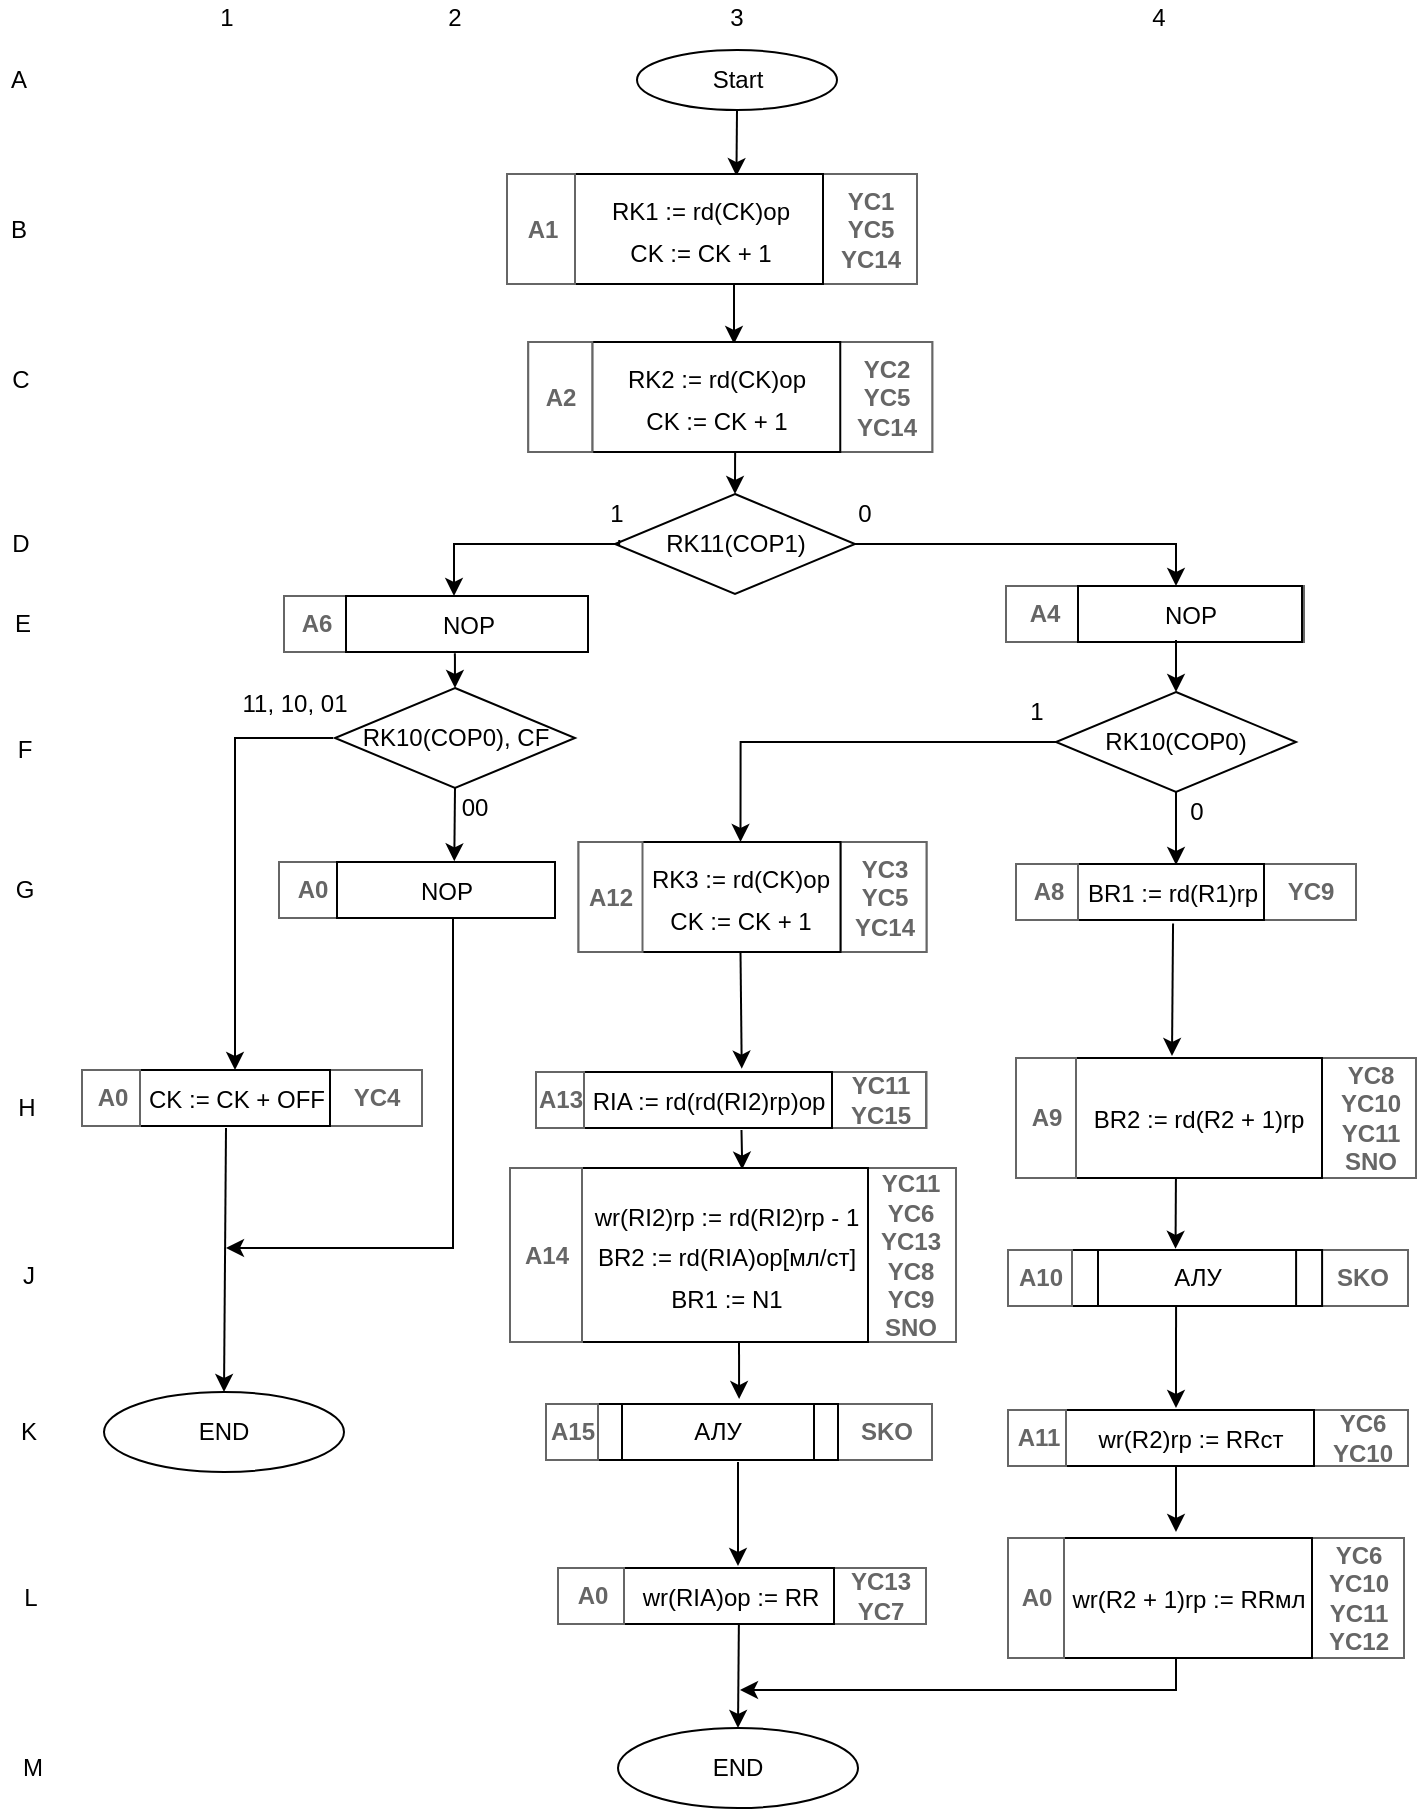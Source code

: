 <mxfile version="18.1.3" type="github">
  <diagram id="KE3Y_JJDXEvooJmlkgoM" name="Page-1">
    <mxGraphModel dx="2457" dy="780" grid="0" gridSize="10" guides="1" tooltips="1" connect="1" arrows="1" fold="1" page="0" pageScale="1" pageWidth="827" pageHeight="1169" math="0" shadow="0">
      <root>
        <mxCell id="0" />
        <mxCell id="1" parent="0" />
        <mxCell id="UL9RxV9l1OQldz9KdJYa-1" value="Start" style="ellipse;whiteSpace=wrap;html=1;" parent="1" vertex="1">
          <mxGeometry x="301.5" y="40" width="100" height="30" as="geometry" />
        </mxCell>
        <mxCell id="UL9RxV9l1OQldz9KdJYa-2" value="" style="endArrow=classic;html=1;rounded=0;exitX=0.5;exitY=1;exitDx=0;exitDy=0;entryX=0.651;entryY=0.019;entryDx=0;entryDy=0;entryPerimeter=0;" parent="1" source="UL9RxV9l1OQldz9KdJYa-1" target="xAPefbZH91MnTpr2km9e-11" edge="1">
          <mxGeometry width="50" height="50" relative="1" as="geometry">
            <mxPoint x="360" y="280" as="sourcePoint" />
            <mxPoint x="350" y="90" as="targetPoint" />
          </mxGeometry>
        </mxCell>
        <mxCell id="UL9RxV9l1OQldz9KdJYa-8" value="" style="endArrow=classic;html=1;rounded=0;" parent="1" edge="1">
          <mxGeometry width="50" height="50" relative="1" as="geometry">
            <mxPoint x="350" y="155" as="sourcePoint" />
            <mxPoint x="350" y="187" as="targetPoint" />
          </mxGeometry>
        </mxCell>
        <mxCell id="UL9RxV9l1OQldz9KdJYa-11" value="RK11(COP1)" style="rhombus;whiteSpace=wrap;html=1;" parent="1" vertex="1">
          <mxGeometry x="290.5" y="262" width="120" height="50" as="geometry" />
        </mxCell>
        <mxCell id="UL9RxV9l1OQldz9KdJYa-12" value="" style="endArrow=classic;html=1;rounded=0;exitX=0.576;exitY=1.007;exitDx=0;exitDy=0;entryX=0.5;entryY=0;entryDx=0;entryDy=0;exitPerimeter=0;" parent="1" target="UL9RxV9l1OQldz9KdJYa-11" edge="1" source="xAPefbZH91MnTpr2km9e-18">
          <mxGeometry width="50" height="50" relative="1" as="geometry">
            <mxPoint x="350.848" y="231.065" as="sourcePoint" />
            <mxPoint x="410.5" y="282" as="targetPoint" />
          </mxGeometry>
        </mxCell>
        <mxCell id="UL9RxV9l1OQldz9KdJYa-13" value="" style="edgeStyle=segmentEdgeStyle;endArrow=classic;html=1;rounded=0;exitX=0.607;exitY=1.15;exitDx=0;exitDy=0;exitPerimeter=0;" parent="1" source="UL9RxV9l1OQldz9KdJYa-30" edge="1" target="Rq9QGD1ZIxuHI4rxeVDs-4">
          <mxGeometry width="50" height="50" relative="1" as="geometry">
            <mxPoint x="256.5" y="287" as="sourcePoint" />
            <mxPoint x="216.5" y="321" as="targetPoint" />
            <Array as="points">
              <mxPoint x="293" y="287" />
              <mxPoint x="210" y="287" />
            </Array>
          </mxGeometry>
        </mxCell>
        <mxCell id="UL9RxV9l1OQldz9KdJYa-15" value="" style="edgeStyle=segmentEdgeStyle;endArrow=classic;html=1;rounded=0;exitX=1;exitY=0.5;exitDx=0;exitDy=0;" parent="1" source="UL9RxV9l1OQldz9KdJYa-11" edge="1" target="Rq9QGD1ZIxuHI4rxeVDs-10">
          <mxGeometry width="50" height="50" relative="1" as="geometry">
            <mxPoint x="360.5" y="332" as="sourcePoint" />
            <mxPoint x="556.5" y="326" as="targetPoint" />
            <Array as="points">
              <mxPoint x="571" y="287" />
            </Array>
          </mxGeometry>
        </mxCell>
        <mxCell id="UL9RxV9l1OQldz9KdJYa-16" value="RK10(COP0), CF" style="rhombus;whiteSpace=wrap;html=1;" parent="1" vertex="1">
          <mxGeometry x="150.5" y="359" width="120" height="50" as="geometry" />
        </mxCell>
        <mxCell id="UL9RxV9l1OQldz9KdJYa-17" value="RK10(COP0)" style="rhombus;whiteSpace=wrap;html=1;" parent="1" vertex="1">
          <mxGeometry x="511" y="361" width="120" height="50" as="geometry" />
        </mxCell>
        <mxCell id="UL9RxV9l1OQldz9KdJYa-23" value="" style="edgeStyle=segmentEdgeStyle;endArrow=classic;html=1;rounded=0;exitX=0;exitY=0.5;exitDx=0;exitDy=0;entryX=0.5;entryY=0;entryDx=0;entryDy=0;" parent="1" edge="1" target="xAPefbZH91MnTpr2km9e-39">
          <mxGeometry width="50" height="50" relative="1" as="geometry">
            <mxPoint x="149.5" y="384" as="sourcePoint" />
            <mxPoint x="92.5" y="598" as="targetPoint" />
          </mxGeometry>
        </mxCell>
        <mxCell id="UL9RxV9l1OQldz9KdJYa-26" value="11, 10, 01" style="text;html=1;align=center;verticalAlign=middle;resizable=0;points=[];autosize=1;strokeColor=none;fillColor=none;" parent="1" vertex="1">
          <mxGeometry x="98.5" y="358" width="63" height="18" as="geometry" />
        </mxCell>
        <mxCell id="UL9RxV9l1OQldz9KdJYa-27" value="00" style="text;html=1;align=center;verticalAlign=middle;resizable=0;points=[];autosize=1;strokeColor=none;fillColor=none;" parent="1" vertex="1">
          <mxGeometry x="208.5" y="410" width="23" height="18" as="geometry" />
        </mxCell>
        <mxCell id="UL9RxV9l1OQldz9KdJYa-28" value="" style="edgeStyle=segmentEdgeStyle;endArrow=classic;html=1;rounded=0;exitX=0.5;exitY=1;exitDx=0;exitDy=0;" parent="1" source="Rq9QGD1ZIxuHI4rxeVDs-13" edge="1">
          <mxGeometry width="50" height="50" relative="1" as="geometry">
            <mxPoint x="209.5" y="518" as="sourcePoint" />
            <mxPoint x="96" y="639" as="targetPoint" />
            <Array as="points">
              <mxPoint x="209.5" y="474" />
              <mxPoint x="209.5" y="639" />
            </Array>
          </mxGeometry>
        </mxCell>
        <mxCell id="UL9RxV9l1OQldz9KdJYa-30" value="1" style="text;html=1;align=center;verticalAlign=middle;resizable=0;points=[];autosize=1;strokeColor=none;fillColor=none;" parent="1" vertex="1">
          <mxGeometry x="280.5" y="262" width="20" height="20" as="geometry" />
        </mxCell>
        <mxCell id="UL9RxV9l1OQldz9KdJYa-31" value="0" style="text;html=1;align=center;verticalAlign=middle;resizable=0;points=[];autosize=1;strokeColor=none;fillColor=none;" parent="1" vertex="1">
          <mxGeometry x="404.5" y="262" width="20" height="20" as="geometry" />
        </mxCell>
        <mxCell id="UL9RxV9l1OQldz9KdJYa-32" value="" style="endArrow=classic;html=1;rounded=0;exitX=0.5;exitY=1;exitDx=0;exitDy=0;entryX=0.527;entryY=0.017;entryDx=0;entryDy=0;entryPerimeter=0;" parent="1" source="UL9RxV9l1OQldz9KdJYa-17" target="xAPefbZH91MnTpr2km9e-21" edge="1">
          <mxGeometry width="50" height="50" relative="1" as="geometry">
            <mxPoint x="331" y="621" as="sourcePoint" />
            <mxPoint x="570" y="479" as="targetPoint" />
          </mxGeometry>
        </mxCell>
        <mxCell id="UL9RxV9l1OQldz9KdJYa-35" value="" style="endArrow=classic;html=1;rounded=0;exitX=0.511;exitY=1.061;exitDx=0;exitDy=0;exitPerimeter=0;" parent="1" source="xAPefbZH91MnTpr2km9e-21" edge="1">
          <mxGeometry width="50" height="50" relative="1" as="geometry">
            <mxPoint x="572" y="509" as="sourcePoint" />
            <mxPoint x="569" y="543" as="targetPoint" />
          </mxGeometry>
        </mxCell>
        <mxCell id="UL9RxV9l1OQldz9KdJYa-36" value="" style="endArrow=classic;html=1;rounded=0;entryX=0.414;entryY=-0.021;entryDx=0;entryDy=0;entryPerimeter=0;exitX=0.411;exitY=0.991;exitDx=0;exitDy=0;exitPerimeter=0;" parent="1" edge="1" target="xAPefbZH91MnTpr2km9e-28" source="xAPefbZH91MnTpr2km9e-24">
          <mxGeometry width="50" height="50" relative="1" as="geometry">
            <mxPoint x="571" y="605" as="sourcePoint" />
            <mxPoint x="571" y="658" as="targetPoint" />
          </mxGeometry>
        </mxCell>
        <mxCell id="UL9RxV9l1OQldz9KdJYa-40" value="" style="endArrow=classic;html=1;rounded=0;exitX=0.416;exitY=0.974;exitDx=0;exitDy=0;exitPerimeter=0;" parent="1" edge="1" source="xAPefbZH91MnTpr2km9e-28">
          <mxGeometry width="50" height="50" relative="1" as="geometry">
            <mxPoint x="571" y="688" as="sourcePoint" />
            <mxPoint x="571" y="719" as="targetPoint" />
          </mxGeometry>
        </mxCell>
        <mxCell id="UL9RxV9l1OQldz9KdJYa-41" value="" style="edgeStyle=segmentEdgeStyle;endArrow=classic;html=1;rounded=0;exitX=0;exitY=0.5;exitDx=0;exitDy=0;entryX=0.5;entryY=0;entryDx=0;entryDy=0;" parent="1" source="UL9RxV9l1OQldz9KdJYa-17" edge="1" target="xAPefbZH91MnTpr2km9e-42">
          <mxGeometry width="50" height="50" relative="1" as="geometry">
            <mxPoint x="355" y="499" as="sourcePoint" />
            <mxPoint x="365" y="418" as="targetPoint" />
          </mxGeometry>
        </mxCell>
        <mxCell id="UL9RxV9l1OQldz9KdJYa-42" value="0" style="text;html=1;align=center;verticalAlign=middle;resizable=0;points=[];autosize=1;strokeColor=none;fillColor=none;" parent="1" vertex="1">
          <mxGeometry x="571" y="411" width="20" height="20" as="geometry" />
        </mxCell>
        <mxCell id="UL9RxV9l1OQldz9KdJYa-43" value="1" style="text;html=1;align=center;verticalAlign=middle;resizable=0;points=[];autosize=1;strokeColor=none;fillColor=none;" parent="1" vertex="1">
          <mxGeometry x="491" y="361" width="20" height="20" as="geometry" />
        </mxCell>
        <mxCell id="UL9RxV9l1OQldz9KdJYa-49" value="" style="endArrow=classic;html=1;rounded=0;entryX=0.636;entryY=-0.06;entryDx=0;entryDy=0;exitX=0.5;exitY=1;exitDx=0;exitDy=0;entryPerimeter=0;" parent="1" source="xAPefbZH91MnTpr2km9e-42" edge="1" target="xAPefbZH91MnTpr2km9e-46">
          <mxGeometry width="50" height="50" relative="1" as="geometry">
            <mxPoint x="368" y="469" as="sourcePoint" />
            <mxPoint x="365" y="538" as="targetPoint" />
          </mxGeometry>
        </mxCell>
        <mxCell id="UL9RxV9l1OQldz9KdJYa-50" value="" style="endArrow=classic;html=1;rounded=0;entryX=0.56;entryY=0.009;entryDx=0;entryDy=0;entryPerimeter=0;exitX=0.635;exitY=1.035;exitDx=0;exitDy=0;exitPerimeter=0;" parent="1" target="xAPefbZH91MnTpr2km9e-49" edge="1" source="xAPefbZH91MnTpr2km9e-46">
          <mxGeometry width="50" height="50" relative="1" as="geometry">
            <mxPoint x="368" y="563" as="sourcePoint" />
            <mxPoint x="365" y="598" as="targetPoint" />
            <Array as="points">
              <mxPoint x="354" y="593" />
            </Array>
          </mxGeometry>
        </mxCell>
        <mxCell id="UL9RxV9l1OQldz9KdJYa-54" value="" style="endArrow=classic;html=1;rounded=0;exitX=0.549;exitY=0.992;exitDx=0;exitDy=0;entryX=0.588;entryY=-0.088;entryDx=0;entryDy=0;entryPerimeter=0;exitPerimeter=0;" parent="1" edge="1" target="OzIiqpgJKj1dJZe_acPl-3" source="xAPefbZH91MnTpr2km9e-49">
          <mxGeometry width="50" height="50" relative="1" as="geometry">
            <mxPoint x="365" y="688" as="sourcePoint" />
            <mxPoint x="365" y="718" as="targetPoint" />
          </mxGeometry>
        </mxCell>
        <mxCell id="UL9RxV9l1OQldz9KdJYa-58" value="" style="endArrow=classic;html=1;rounded=0;" parent="1" edge="1">
          <mxGeometry width="50" height="50" relative="1" as="geometry">
            <mxPoint x="352" y="746" as="sourcePoint" />
            <mxPoint x="352" y="798" as="targetPoint" />
          </mxGeometry>
        </mxCell>
        <mxCell id="UL9RxV9l1OQldz9KdJYa-59" value="END" style="ellipse;whiteSpace=wrap;html=1;" parent="1" vertex="1">
          <mxGeometry x="292" y="879" width="120" height="40" as="geometry" />
        </mxCell>
        <mxCell id="UL9RxV9l1OQldz9KdJYa-60" value="" style="endArrow=classic;html=1;rounded=0;exitX=0.547;exitY=1.006;exitDx=0;exitDy=0;entryX=0.5;entryY=0;entryDx=0;entryDy=0;exitPerimeter=0;" parent="1" target="UL9RxV9l1OQldz9KdJYa-59" edge="1" source="OzIiqpgJKj1dJZe_acPl-6">
          <mxGeometry width="50" height="50" relative="1" as="geometry">
            <mxPoint x="352" y="867" as="sourcePoint" />
            <mxPoint x="347.5" y="820" as="targetPoint" />
          </mxGeometry>
        </mxCell>
        <mxCell id="UL9RxV9l1OQldz9KdJYa-65" value="" style="edgeStyle=segmentEdgeStyle;endArrow=classic;html=1;rounded=0;" parent="1" source="xAPefbZH91MnTpr2km9e-36" edge="1">
          <mxGeometry width="50" height="50" relative="1" as="geometry">
            <mxPoint x="571" y="854" as="sourcePoint" />
            <mxPoint x="353" y="860" as="targetPoint" />
            <Array as="points">
              <mxPoint x="571" y="860" />
              <mxPoint x="367" y="860" />
            </Array>
          </mxGeometry>
        </mxCell>
        <mxCell id="UL9RxV9l1OQldz9KdJYa-66" value="1" style="text;html=1;align=center;verticalAlign=middle;resizable=0;points=[];autosize=1;strokeColor=none;fillColor=none;" parent="1" vertex="1">
          <mxGeometry x="87" y="15" width="17" height="18" as="geometry" />
        </mxCell>
        <mxCell id="UL9RxV9l1OQldz9KdJYa-67" value="2" style="text;html=1;align=center;verticalAlign=middle;resizable=0;points=[];autosize=1;strokeColor=none;fillColor=none;" parent="1" vertex="1">
          <mxGeometry x="201" y="15" width="17" height="18" as="geometry" />
        </mxCell>
        <mxCell id="UL9RxV9l1OQldz9KdJYa-68" value="3" style="text;html=1;align=center;verticalAlign=middle;resizable=0;points=[];autosize=1;strokeColor=none;fillColor=none;" parent="1" vertex="1">
          <mxGeometry x="342.5" y="15" width="17" height="18" as="geometry" />
        </mxCell>
        <mxCell id="UL9RxV9l1OQldz9KdJYa-69" value="4" style="text;html=1;align=center;verticalAlign=middle;resizable=0;points=[];autosize=1;strokeColor=none;fillColor=none;" parent="1" vertex="1">
          <mxGeometry x="553" y="15" width="17" height="18" as="geometry" />
        </mxCell>
        <mxCell id="UL9RxV9l1OQldz9KdJYa-70" value="A" style="text;html=1;align=center;verticalAlign=middle;resizable=0;points=[];autosize=1;strokeColor=none;fillColor=none;" parent="1" vertex="1">
          <mxGeometry x="-17" y="46" width="18" height="18" as="geometry" />
        </mxCell>
        <mxCell id="UL9RxV9l1OQldz9KdJYa-71" value="B" style="text;html=1;align=center;verticalAlign=middle;resizable=0;points=[];autosize=1;strokeColor=none;fillColor=none;" parent="1" vertex="1">
          <mxGeometry x="-17" y="120.5" width="18" height="18" as="geometry" />
        </mxCell>
        <mxCell id="UL9RxV9l1OQldz9KdJYa-72" value="C" style="text;html=1;align=center;verticalAlign=middle;resizable=0;points=[];autosize=1;strokeColor=none;fillColor=none;" parent="1" vertex="1">
          <mxGeometry x="-17" y="195.5" width="19" height="18" as="geometry" />
        </mxCell>
        <mxCell id="UL9RxV9l1OQldz9KdJYa-73" value="D" style="text;html=1;align=center;verticalAlign=middle;resizable=0;points=[];autosize=1;strokeColor=none;fillColor=none;" parent="1" vertex="1">
          <mxGeometry x="-16.5" y="278" width="19" height="18" as="geometry" />
        </mxCell>
        <mxCell id="UL9RxV9l1OQldz9KdJYa-76" value="E" style="text;html=1;align=center;verticalAlign=middle;resizable=0;points=[];autosize=1;strokeColor=none;fillColor=none;" parent="1" vertex="1">
          <mxGeometry x="-15" y="318" width="18" height="18" as="geometry" />
        </mxCell>
        <mxCell id="UL9RxV9l1OQldz9KdJYa-77" value="F" style="text;html=1;align=center;verticalAlign=middle;resizable=0;points=[];autosize=1;strokeColor=none;fillColor=none;" parent="1" vertex="1">
          <mxGeometry x="-14" y="381" width="17" height="18" as="geometry" />
        </mxCell>
        <mxCell id="UL9RxV9l1OQldz9KdJYa-78" value="G" style="text;html=1;align=center;verticalAlign=middle;resizable=0;points=[];autosize=1;strokeColor=none;fillColor=none;" parent="1" vertex="1">
          <mxGeometry x="-15" y="451" width="19" height="18" as="geometry" />
        </mxCell>
        <mxCell id="UL9RxV9l1OQldz9KdJYa-79" value="H" style="text;html=1;align=center;verticalAlign=middle;resizable=0;points=[];autosize=1;strokeColor=none;fillColor=none;" parent="1" vertex="1">
          <mxGeometry x="-14" y="560" width="19" height="18" as="geometry" />
        </mxCell>
        <mxCell id="UL9RxV9l1OQldz9KdJYa-81" value="J" style="text;html=1;align=center;verticalAlign=middle;resizable=0;points=[];autosize=1;strokeColor=none;fillColor=none;" parent="1" vertex="1">
          <mxGeometry x="-11" y="644" width="16" height="18" as="geometry" />
        </mxCell>
        <mxCell id="UL9RxV9l1OQldz9KdJYa-82" value="K" style="text;html=1;align=center;verticalAlign=middle;resizable=0;points=[];autosize=1;strokeColor=none;fillColor=none;" parent="1" vertex="1">
          <mxGeometry x="-12" y="722" width="18" height="18" as="geometry" />
        </mxCell>
        <mxCell id="UL9RxV9l1OQldz9KdJYa-83" value="L" style="text;html=1;align=center;verticalAlign=middle;resizable=0;points=[];autosize=1;strokeColor=none;fillColor=none;" parent="1" vertex="1">
          <mxGeometry x="-11" y="805" width="17" height="18" as="geometry" />
        </mxCell>
        <mxCell id="UL9RxV9l1OQldz9KdJYa-84" value="M" style="text;html=1;align=center;verticalAlign=middle;resizable=0;points=[];autosize=1;strokeColor=none;fillColor=none;" parent="1" vertex="1">
          <mxGeometry x="-11" y="890" width="20" height="18" as="geometry" />
        </mxCell>
        <mxCell id="UL9RxV9l1OQldz9KdJYa-87" value="" style="endArrow=classic;html=1;rounded=0;exitX=0.5;exitY=1;exitDx=0;exitDy=0;entryX=0.5;entryY=0;entryDx=0;entryDy=0;" parent="1" edge="1">
          <mxGeometry width="50" height="50" relative="1" as="geometry">
            <mxPoint x="571" y="748" as="sourcePoint" />
            <mxPoint x="571" y="781" as="targetPoint" />
          </mxGeometry>
        </mxCell>
        <mxCell id="xAPefbZH91MnTpr2km9e-9" value="A" style="strokeWidth=1;shadow=0;dashed=0;align=center;html=1;rSize=10;fillColor=#ffffff;strokeColor=#666666;" parent="1" vertex="1">
          <mxGeometry x="236.5" y="102" width="204.5" height="55" as="geometry" />
        </mxCell>
        <mxCell id="xAPefbZH91MnTpr2km9e-10" value="&lt;font style=&quot;font-size: 12px;&quot;&gt;YC1&lt;br&gt;YC5&lt;br&gt;YC14&lt;br&gt;&lt;/font&gt;" style="strokeColor=inherit;fillColor=inherit;gradientColor=inherit;strokeWidth=1;shadow=0;dashed=0;align=center;html=1;shape=mxgraph.mockup.rrect;rSize=0;fontSize=12;fontColor=#666666;fontStyle=1;resizeHeight=1;" parent="xAPefbZH91MnTpr2km9e-9" vertex="1">
          <mxGeometry width="47" height="55" relative="1" as="geometry">
            <mxPoint x="158" as="offset" />
          </mxGeometry>
        </mxCell>
        <mxCell id="xAPefbZH91MnTpr2km9e-11" value="&lt;p&gt;&lt;span style=&quot;color: rgb(0, 0, 0); font-size: 12px; font-weight: 400;&quot;&gt;RK1 := rd(CK)op&lt;br&gt;&lt;/span&gt;&lt;span style=&quot;color: rgb(0, 0, 0); font-size: 12px; font-weight: 400;&quot;&gt;CK := CK + 1&lt;/span&gt;&lt;span style=&quot;color: rgb(0, 0, 0); font-size: 12px; font-weight: 400;&quot;&gt;&lt;br&gt;&lt;/span&gt;&lt;/p&gt;" style="strokeWidth=1;shadow=0;dashed=0;align=center;html=1;rSize=10;fontSize=17;fontColor=#666666;fontStyle=1;resizeHeight=1;" parent="xAPefbZH91MnTpr2km9e-9" vertex="1">
          <mxGeometry width="124" height="55" relative="1" as="geometry">
            <mxPoint x="34" as="offset" />
          </mxGeometry>
        </mxCell>
        <mxCell id="MhmN1Jns1NANqFbFKauU-1" value="&lt;font style=&quot;font-size: 12px;&quot;&gt;A1&lt;br&gt;&lt;/font&gt;" style="strokeColor=inherit;fillColor=inherit;gradientColor=inherit;strokeWidth=1;shadow=0;dashed=0;align=center;html=1;shape=mxgraph.mockup.rrect;rSize=0;fontSize=12;fontColor=#666666;fontStyle=1;resizeHeight=1;" vertex="1" parent="xAPefbZH91MnTpr2km9e-9">
          <mxGeometry width="34" height="55" relative="1" as="geometry">
            <mxPoint as="offset" />
          </mxGeometry>
        </mxCell>
        <mxCell id="xAPefbZH91MnTpr2km9e-16" value="A" style="strokeWidth=1;shadow=0;dashed=0;align=center;html=1;rSize=10;fillColor=#ffffff;strokeColor=#666666;" parent="1" vertex="1">
          <mxGeometry x="247.13" y="186" width="202" height="55" as="geometry" />
        </mxCell>
        <mxCell id="xAPefbZH91MnTpr2km9e-17" value="&lt;font style=&quot;font-size: 12px;&quot;&gt;YC2&lt;br&gt;YC5&lt;br&gt;YC14&lt;br&gt;&lt;/font&gt;" style="strokeColor=inherit;fillColor=inherit;gradientColor=inherit;strokeWidth=1;shadow=0;dashed=0;align=center;html=1;shape=mxgraph.mockup.rrect;rSize=0;fontSize=12;fontColor=#666666;fontStyle=1;resizeHeight=1;" parent="xAPefbZH91MnTpr2km9e-16" vertex="1">
          <mxGeometry width="47" height="55" relative="1" as="geometry">
            <mxPoint x="155" as="offset" />
          </mxGeometry>
        </mxCell>
        <mxCell id="xAPefbZH91MnTpr2km9e-18" value="&lt;p&gt;&lt;span style=&quot;color: rgb(0, 0, 0); font-size: 12px; font-weight: 400;&quot;&gt;RK2 := rd(CK)op&lt;br&gt;&lt;/span&gt;&lt;span style=&quot;color: rgb(0, 0, 0); font-size: 12px; font-weight: 400;&quot;&gt;CK := CK + 1&lt;/span&gt;&lt;span style=&quot;color: rgb(0, 0, 0); font-size: 12px; font-weight: 400;&quot;&gt;&lt;br&gt;&lt;/span&gt;&lt;/p&gt;" style="strokeWidth=1;shadow=0;dashed=0;align=center;html=1;rSize=10;fontSize=17;fontColor=#666666;fontStyle=1;resizeHeight=1;" parent="xAPefbZH91MnTpr2km9e-16" vertex="1">
          <mxGeometry width="124" height="55" relative="1" as="geometry">
            <mxPoint x="32" as="offset" />
          </mxGeometry>
        </mxCell>
        <mxCell id="MhmN1Jns1NANqFbFKauU-2" value="&lt;font style=&quot;font-size: 12px;&quot;&gt;A2&lt;br&gt;&lt;/font&gt;" style="strokeColor=inherit;fillColor=inherit;gradientColor=inherit;strokeWidth=1;shadow=0;dashed=0;align=center;html=1;shape=mxgraph.mockup.rrect;rSize=0;fontSize=12;fontColor=#666666;fontStyle=1;resizeHeight=1;" vertex="1" parent="xAPefbZH91MnTpr2km9e-16">
          <mxGeometry width="32" height="55" relative="1" as="geometry">
            <mxPoint as="offset" />
          </mxGeometry>
        </mxCell>
        <mxCell id="xAPefbZH91MnTpr2km9e-19" value="A" style="strokeWidth=1;shadow=0;dashed=0;align=center;html=1;rSize=10;fillColor=#ffffff;strokeColor=#666666;" parent="1" vertex="1">
          <mxGeometry x="491" y="447" width="168" height="28" as="geometry" />
        </mxCell>
        <mxCell id="xAPefbZH91MnTpr2km9e-20" value="&lt;font style=&quot;font-size: 12px;&quot;&gt;YC9&lt;br&gt;&lt;/font&gt;" style="strokeColor=inherit;fillColor=inherit;gradientColor=inherit;strokeWidth=1;shadow=0;dashed=0;align=center;html=1;shape=mxgraph.mockup.rrect;rSize=0;fontSize=12;fontColor=#666666;fontStyle=1;resizeHeight=1;" parent="xAPefbZH91MnTpr2km9e-19" vertex="1">
          <mxGeometry width="47" height="28" relative="1" as="geometry">
            <mxPoint x="123" as="offset" />
          </mxGeometry>
        </mxCell>
        <mxCell id="xAPefbZH91MnTpr2km9e-21" value="&lt;p&gt;&lt;span style=&quot;color: rgb(0, 0, 0); font-size: 12px; font-weight: 400;&quot;&gt;BR1 := rd(R1)rp&lt;/span&gt;&lt;span style=&quot;color: rgb(0, 0, 0); font-size: 12px; font-weight: 400;&quot;&gt;&lt;br&gt;&lt;/span&gt;&lt;/p&gt;" style="strokeWidth=1;shadow=0;dashed=0;align=center;html=1;rSize=10;fontSize=17;fontColor=#666666;fontStyle=1;resizeHeight=1;" parent="xAPefbZH91MnTpr2km9e-19" vertex="1">
          <mxGeometry width="93" height="28" relative="1" as="geometry">
            <mxPoint x="31" as="offset" />
          </mxGeometry>
        </mxCell>
        <mxCell id="MhmN1Jns1NANqFbFKauU-6" value="&lt;font style=&quot;font-size: 12px;&quot;&gt;A8&lt;br&gt;&lt;/font&gt;" style="strokeColor=inherit;fillColor=inherit;gradientColor=inherit;strokeWidth=1;shadow=0;dashed=0;align=center;html=1;shape=mxgraph.mockup.rrect;rSize=0;fontSize=12;fontColor=#666666;fontStyle=1;resizeHeight=1;" vertex="1" parent="xAPefbZH91MnTpr2km9e-19">
          <mxGeometry width="31" height="28" relative="1" as="geometry">
            <mxPoint as="offset" />
          </mxGeometry>
        </mxCell>
        <mxCell id="xAPefbZH91MnTpr2km9e-22" value="A" style="strokeWidth=1;shadow=0;dashed=0;align=center;html=1;rSize=10;fillColor=#ffffff;strokeColor=#666666;" parent="1" vertex="1">
          <mxGeometry x="491" y="544" width="200" height="60" as="geometry" />
        </mxCell>
        <mxCell id="xAPefbZH91MnTpr2km9e-23" value="&lt;font style=&quot;font-size: 12px;&quot;&gt;YC8&lt;br&gt;YC10&lt;br&gt;YC11&lt;br&gt;SNO&lt;br&gt;&lt;/font&gt;" style="strokeColor=inherit;fillColor=inherit;gradientColor=inherit;strokeWidth=1;shadow=0;dashed=0;align=center;html=1;shape=mxgraph.mockup.rrect;rSize=0;fontSize=12;fontColor=#666666;fontStyle=1;resizeHeight=1;" parent="xAPefbZH91MnTpr2km9e-22" vertex="1">
          <mxGeometry width="47" height="60" relative="1" as="geometry">
            <mxPoint x="153" as="offset" />
          </mxGeometry>
        </mxCell>
        <mxCell id="xAPefbZH91MnTpr2km9e-24" value="&lt;p&gt;&lt;span style=&quot;color: rgb(0, 0, 0); font-size: 12px; font-weight: 400;&quot;&gt;BR2 := rd(R2 + 1)rp&lt;/span&gt;&lt;span style=&quot;color: rgb(0, 0, 0); font-size: 12px; font-weight: 400;&quot;&gt;&lt;br&gt;&lt;/span&gt;&lt;/p&gt;" style="strokeWidth=1;shadow=0;dashed=0;align=center;html=1;rSize=10;fontSize=17;fontColor=#666666;fontStyle=1;resizeHeight=1;" parent="xAPefbZH91MnTpr2km9e-22" vertex="1">
          <mxGeometry width="124" height="60" relative="1" as="geometry">
            <mxPoint x="29" as="offset" />
          </mxGeometry>
        </mxCell>
        <mxCell id="MhmN1Jns1NANqFbFKauU-8" value="&lt;font style=&quot;font-size: 12px;&quot;&gt;A9&lt;br&gt;&lt;/font&gt;" style="strokeColor=inherit;fillColor=inherit;gradientColor=inherit;strokeWidth=1;shadow=0;dashed=0;align=center;html=1;shape=mxgraph.mockup.rrect;rSize=0;fontSize=12;fontColor=#666666;fontStyle=1;resizeHeight=1;" vertex="1" parent="xAPefbZH91MnTpr2km9e-22">
          <mxGeometry width="30" height="60" relative="1" as="geometry">
            <mxPoint as="offset" />
          </mxGeometry>
        </mxCell>
        <mxCell id="xAPefbZH91MnTpr2km9e-25" value="" style="strokeWidth=1;shadow=0;dashed=0;align=center;html=1;rSize=10;fillColor=#ffffff;strokeColor=#666666;" parent="1" vertex="1">
          <mxGeometry x="487" y="640" width="200" height="28" as="geometry" />
        </mxCell>
        <mxCell id="xAPefbZH91MnTpr2km9e-26" value="&lt;font style=&quot;font-size: 12px;&quot;&gt;SKO&lt;br&gt;&lt;/font&gt;" style="strokeColor=inherit;fillColor=inherit;gradientColor=inherit;strokeWidth=1;shadow=0;dashed=0;align=center;html=1;shape=mxgraph.mockup.rrect;rSize=0;fontSize=12;fontColor=#666666;fontStyle=1;resizeHeight=1;" parent="xAPefbZH91MnTpr2km9e-25" vertex="1">
          <mxGeometry width="47" height="28" relative="1" as="geometry">
            <mxPoint x="153" as="offset" />
          </mxGeometry>
        </mxCell>
        <mxCell id="xAPefbZH91MnTpr2km9e-28" value="АЛУ" style="shape=process;whiteSpace=wrap;html=1;backgroundOutline=1;" parent="xAPefbZH91MnTpr2km9e-25" vertex="1">
          <mxGeometry x="32" width="125.05" height="28" as="geometry" />
        </mxCell>
        <mxCell id="MhmN1Jns1NANqFbFKauU-14" value="&lt;font style=&quot;font-size: 12px;&quot;&gt;A10&lt;br&gt;&lt;/font&gt;" style="strokeColor=inherit;fillColor=inherit;gradientColor=inherit;strokeWidth=1;shadow=0;dashed=0;align=center;html=1;shape=mxgraph.mockup.rrect;rSize=0;fontSize=12;fontColor=#666666;fontStyle=1;resizeHeight=1;" vertex="1" parent="xAPefbZH91MnTpr2km9e-25">
          <mxGeometry width="32" height="28" relative="1" as="geometry">
            <mxPoint as="offset" />
          </mxGeometry>
        </mxCell>
        <mxCell id="xAPefbZH91MnTpr2km9e-29" value="A" style="strokeWidth=1;shadow=0;dashed=0;align=center;html=1;rSize=10;fillColor=#ffffff;strokeColor=#666666;" parent="1" vertex="1">
          <mxGeometry x="487" y="720" width="200" height="28" as="geometry" />
        </mxCell>
        <mxCell id="xAPefbZH91MnTpr2km9e-30" value="&lt;font style=&quot;font-size: 12px;&quot;&gt;YC6&lt;br&gt;YC10&lt;br&gt;&lt;/font&gt;" style="strokeColor=inherit;fillColor=inherit;gradientColor=inherit;strokeWidth=1;shadow=0;dashed=0;align=center;html=1;shape=mxgraph.mockup.rrect;rSize=0;fontSize=12;fontColor=#666666;fontStyle=1;resizeHeight=1;" parent="xAPefbZH91MnTpr2km9e-29" vertex="1">
          <mxGeometry width="47" height="28" relative="1" as="geometry">
            <mxPoint x="153" as="offset" />
          </mxGeometry>
        </mxCell>
        <mxCell id="xAPefbZH91MnTpr2km9e-31" value="&lt;p&gt;&lt;span style=&quot;color: rgb(0, 0, 0); font-size: 12px; font-weight: 400;&quot;&gt;wr(R2)rp := RRст&lt;/span&gt;&lt;span style=&quot;color: rgb(0, 0, 0); font-size: 12px; font-weight: 400;&quot;&gt;&lt;br&gt;&lt;/span&gt;&lt;/p&gt;" style="strokeWidth=1;shadow=0;dashed=0;align=center;html=1;rSize=10;fontSize=17;fontColor=#666666;fontStyle=1;resizeHeight=1;" parent="xAPefbZH91MnTpr2km9e-29" vertex="1">
          <mxGeometry width="124" height="28" relative="1" as="geometry">
            <mxPoint x="29" as="offset" />
          </mxGeometry>
        </mxCell>
        <mxCell id="MhmN1Jns1NANqFbFKauU-15" value="&lt;font style=&quot;font-size: 12px;&quot;&gt;A11&lt;br&gt;&lt;/font&gt;" style="strokeColor=inherit;fillColor=inherit;gradientColor=inherit;strokeWidth=1;shadow=0;dashed=0;align=center;html=1;shape=mxgraph.mockup.rrect;rSize=0;fontSize=12;fontColor=#666666;fontStyle=1;resizeHeight=1;" vertex="1" parent="xAPefbZH91MnTpr2km9e-29">
          <mxGeometry width="29" height="28" relative="1" as="geometry">
            <mxPoint as="offset" />
          </mxGeometry>
        </mxCell>
        <mxCell id="xAPefbZH91MnTpr2km9e-34" value="A" style="strokeWidth=1;shadow=0;dashed=0;align=center;html=1;rSize=10;fillColor=#ffffff;strokeColor=#666666;" parent="1" vertex="1">
          <mxGeometry x="487" y="784" width="198" height="60" as="geometry" />
        </mxCell>
        <mxCell id="xAPefbZH91MnTpr2km9e-35" value="&lt;font style=&quot;font-size: 12px;&quot;&gt;YC6&lt;br&gt;YC10&lt;br&gt;YC11&lt;br&gt;YC12&lt;br&gt;&lt;/font&gt;" style="strokeColor=inherit;fillColor=inherit;gradientColor=inherit;strokeWidth=1;shadow=0;dashed=0;align=center;html=1;shape=mxgraph.mockup.rrect;rSize=0;fontSize=12;fontColor=#666666;fontStyle=1;resizeHeight=1;" parent="xAPefbZH91MnTpr2km9e-34" vertex="1">
          <mxGeometry width="47" height="60.0" relative="1" as="geometry">
            <mxPoint x="151" as="offset" />
          </mxGeometry>
        </mxCell>
        <mxCell id="xAPefbZH91MnTpr2km9e-36" value="&lt;p&gt;&lt;span style=&quot;color: rgb(0, 0, 0); font-size: 12px; font-weight: 400;&quot;&gt;wr(R2 + 1)rp := RRмл&lt;/span&gt;&lt;span style=&quot;color: rgb(0, 0, 0); font-size: 12px; font-weight: 400;&quot;&gt;&lt;br&gt;&lt;/span&gt;&lt;/p&gt;" style="strokeWidth=1;shadow=0;dashed=0;align=center;html=1;rSize=10;fontSize=17;fontColor=#666666;fontStyle=1;resizeHeight=1;" parent="xAPefbZH91MnTpr2km9e-34" vertex="1">
          <mxGeometry width="124" height="60.0" relative="1" as="geometry">
            <mxPoint x="28" as="offset" />
          </mxGeometry>
        </mxCell>
        <mxCell id="MhmN1Jns1NANqFbFKauU-16" value="&lt;font style=&quot;font-size: 12px;&quot;&gt;A0&lt;br&gt;&lt;/font&gt;" style="strokeColor=inherit;fillColor=inherit;gradientColor=inherit;strokeWidth=1;shadow=0;dashed=0;align=center;html=1;shape=mxgraph.mockup.rrect;rSize=0;fontSize=12;fontColor=#666666;fontStyle=1;resizeHeight=1;" vertex="1" parent="xAPefbZH91MnTpr2km9e-34">
          <mxGeometry width="28" height="60" relative="1" as="geometry">
            <mxPoint as="offset" />
          </mxGeometry>
        </mxCell>
        <mxCell id="xAPefbZH91MnTpr2km9e-37" value="A" style="strokeWidth=1;shadow=0;dashed=0;align=center;html=1;rSize=10;fillColor=#ffffff;strokeColor=#666666;" parent="1" vertex="1">
          <mxGeometry x="24" y="550" width="170" height="28" as="geometry" />
        </mxCell>
        <mxCell id="xAPefbZH91MnTpr2km9e-38" value="&lt;font style=&quot;font-size: 12px;&quot;&gt;YC4&lt;br&gt;&lt;/font&gt;" style="strokeColor=inherit;fillColor=inherit;gradientColor=inherit;strokeWidth=1;shadow=0;dashed=0;align=center;html=1;shape=mxgraph.mockup.rrect;rSize=0;fontSize=12;fontColor=#666666;fontStyle=1;resizeHeight=1;" parent="xAPefbZH91MnTpr2km9e-37" vertex="1">
          <mxGeometry width="47" height="28" relative="1" as="geometry">
            <mxPoint x="123" as="offset" />
          </mxGeometry>
        </mxCell>
        <mxCell id="xAPefbZH91MnTpr2km9e-39" value="&lt;p&gt;&lt;span style=&quot;color: rgb(0, 0, 0); font-size: 12px; font-weight: 400;&quot;&gt;CK := CK + OFF&lt;/span&gt;&lt;span style=&quot;color: rgb(0, 0, 0); font-size: 12px; font-weight: 400;&quot;&gt;&lt;br&gt;&lt;/span&gt;&lt;/p&gt;" style="strokeWidth=1;shadow=0;dashed=0;align=center;html=1;rSize=10;fontSize=17;fontColor=#666666;fontStyle=1;resizeHeight=1;" parent="xAPefbZH91MnTpr2km9e-37" vertex="1">
          <mxGeometry width="95" height="28" relative="1" as="geometry">
            <mxPoint x="29" as="offset" />
          </mxGeometry>
        </mxCell>
        <mxCell id="MhmN1Jns1NANqFbFKauU-9" value="&lt;font style=&quot;font-size: 12px;&quot;&gt;A0&lt;br&gt;&lt;/font&gt;" style="strokeColor=inherit;fillColor=inherit;gradientColor=inherit;strokeWidth=1;shadow=0;dashed=0;align=center;html=1;shape=mxgraph.mockup.rrect;rSize=0;fontSize=12;fontColor=#666666;fontStyle=1;resizeHeight=1;" vertex="1" parent="xAPefbZH91MnTpr2km9e-37">
          <mxGeometry width="29" height="28" relative="1" as="geometry">
            <mxPoint as="offset" />
          </mxGeometry>
        </mxCell>
        <mxCell id="xAPefbZH91MnTpr2km9e-40" value="A" style="strokeWidth=1;shadow=0;dashed=0;align=center;html=1;rSize=10;fillColor=#ffffff;strokeColor=#666666;" parent="1" vertex="1">
          <mxGeometry x="272.25" y="436" width="174" height="55" as="geometry" />
        </mxCell>
        <mxCell id="xAPefbZH91MnTpr2km9e-41" value="&lt;font style=&quot;font-size: 12px;&quot;&gt;YC3&lt;br&gt;YC5&lt;br&gt;YC14&lt;br&gt;&lt;/font&gt;" style="strokeColor=inherit;fillColor=inherit;gradientColor=inherit;strokeWidth=1;shadow=0;dashed=0;align=center;html=1;shape=mxgraph.mockup.rrect;rSize=0;fontSize=12;fontColor=#666666;fontStyle=1;resizeHeight=1;" parent="xAPefbZH91MnTpr2km9e-40" vertex="1">
          <mxGeometry width="43" height="55" relative="1" as="geometry">
            <mxPoint x="131" as="offset" />
          </mxGeometry>
        </mxCell>
        <mxCell id="xAPefbZH91MnTpr2km9e-42" value="&lt;p&gt;&lt;span style=&quot;color: rgb(0, 0, 0); font-size: 12px; font-weight: 400;&quot;&gt;RK3 := rd(CK)op&lt;/span&gt;&lt;span style=&quot;color: rgb(0, 0, 0); font-size: 12px; font-weight: 400;&quot;&gt;&lt;br&gt;&lt;/span&gt;&lt;span style=&quot;color: rgb(0, 0, 0); font-size: 12px; font-weight: 400;&quot;&gt;CK := CK + 1&lt;/span&gt;&lt;span style=&quot;color: rgb(0, 0, 0); font-size: 12px; font-weight: 400;&quot;&gt;&lt;br&gt;&lt;/span&gt;&lt;/p&gt;" style="strokeWidth=1;shadow=0;dashed=0;align=center;html=1;rSize=10;fontSize=17;fontColor=#666666;fontStyle=1;resizeHeight=1;" parent="xAPefbZH91MnTpr2km9e-40" vertex="1">
          <mxGeometry width="100" height="55" relative="1" as="geometry">
            <mxPoint x="31" as="offset" />
          </mxGeometry>
        </mxCell>
        <mxCell id="MhmN1Jns1NANqFbFKauU-3" value="&lt;font style=&quot;font-size: 12px;&quot;&gt;A12&lt;br&gt;&lt;/font&gt;" style="strokeColor=inherit;fillColor=inherit;gradientColor=inherit;strokeWidth=1;shadow=0;dashed=0;align=center;html=1;shape=mxgraph.mockup.rrect;rSize=0;fontSize=12;fontColor=#666666;fontStyle=1;resizeHeight=1;" vertex="1" parent="xAPefbZH91MnTpr2km9e-40">
          <mxGeometry width="32" height="55" relative="1" as="geometry">
            <mxPoint as="offset" />
          </mxGeometry>
        </mxCell>
        <mxCell id="xAPefbZH91MnTpr2km9e-44" value="A" style="strokeWidth=1;shadow=0;dashed=0;align=center;html=1;rSize=10;fillColor=#ffffff;strokeColor=#666666;" parent="1" vertex="1">
          <mxGeometry x="251" y="551" width="195.25" height="28" as="geometry" />
        </mxCell>
        <mxCell id="xAPefbZH91MnTpr2km9e-45" value="&lt;font style=&quot;font-size: 12px;&quot;&gt;YC11&lt;br&gt;YC15&lt;br&gt;&lt;/font&gt;" style="strokeColor=inherit;fillColor=inherit;gradientColor=inherit;strokeWidth=1;shadow=0;dashed=0;align=center;html=1;shape=mxgraph.mockup.rrect;rSize=0;fontSize=12;fontColor=#666666;fontStyle=1;resizeHeight=1;" parent="xAPefbZH91MnTpr2km9e-44" vertex="1">
          <mxGeometry width="47" height="28" relative="1" as="geometry">
            <mxPoint x="148" as="offset" />
          </mxGeometry>
        </mxCell>
        <mxCell id="xAPefbZH91MnTpr2km9e-46" value="&lt;p&gt;&lt;span style=&quot;color: rgb(0, 0, 0); font-size: 12px; font-weight: 400;&quot;&gt;RIA := rd(rd(RI2)rp)op&lt;/span&gt;&lt;span style=&quot;color: rgb(0, 0, 0); font-size: 12px; font-weight: 400;&quot;&gt;&lt;br&gt;&lt;/span&gt;&lt;/p&gt;" style="strokeWidth=1;shadow=0;dashed=0;align=center;html=1;rSize=10;fontSize=17;fontColor=#666666;fontStyle=1;resizeHeight=1;" parent="xAPefbZH91MnTpr2km9e-44" vertex="1">
          <mxGeometry width="124" height="28" relative="1" as="geometry">
            <mxPoint x="24" as="offset" />
          </mxGeometry>
        </mxCell>
        <mxCell id="MhmN1Jns1NANqFbFKauU-7" value="&lt;font style=&quot;font-size: 12px;&quot;&gt;A13&lt;br&gt;&lt;/font&gt;" style="strokeColor=inherit;fillColor=inherit;gradientColor=inherit;strokeWidth=1;shadow=0;dashed=0;align=center;html=1;shape=mxgraph.mockup.rrect;rSize=0;fontSize=12;fontColor=#666666;fontStyle=1;resizeHeight=1;" vertex="1" parent="xAPefbZH91MnTpr2km9e-44">
          <mxGeometry width="24" height="28" relative="1" as="geometry">
            <mxPoint as="offset" />
          </mxGeometry>
        </mxCell>
        <mxCell id="xAPefbZH91MnTpr2km9e-47" value="A" style="strokeWidth=1;shadow=0;dashed=0;align=center;html=1;rSize=10;fillColor=#ffffff;strokeColor=#666666;" parent="1" vertex="1">
          <mxGeometry x="238" y="599" width="223" height="87" as="geometry" />
        </mxCell>
        <mxCell id="xAPefbZH91MnTpr2km9e-48" value="&lt;font style=&quot;font-size: 12px&quot;&gt;YC11&lt;br&gt;YC6&lt;br&gt;YC13&lt;br&gt;YC8&lt;br&gt;YC9&lt;br&gt;SNO&lt;br&gt;&lt;/font&gt;" style="strokeColor=inherit;fillColor=inherit;gradientColor=inherit;strokeWidth=1;shadow=0;dashed=0;align=center;html=1;shape=mxgraph.mockup.rrect;rSize=0;fontSize=12;fontColor=#666666;fontStyle=1;resizeHeight=1;" parent="xAPefbZH91MnTpr2km9e-47" vertex="1">
          <mxGeometry width="47" height="87.0" relative="1" as="geometry">
            <mxPoint x="176" as="offset" />
          </mxGeometry>
        </mxCell>
        <mxCell id="xAPefbZH91MnTpr2km9e-49" value="&lt;p&gt;&lt;span style=&quot;color: rgb(0 , 0 , 0) ; font-size: 12px ; font-weight: 400&quot;&gt;wr(RI2)rp := rd(RI2)rp - 1&lt;br&gt;&lt;/span&gt;&lt;span style=&quot;color: rgb(0 , 0 , 0) ; font-size: 12px ; font-weight: 400&quot;&gt;BR2 := rd(RIA)op[мл/ст]&lt;br&gt;&lt;/span&gt;&lt;span style=&quot;color: rgb(0, 0, 0); font-size: 12px; font-weight: 400;&quot;&gt;BR1 := N1&lt;/span&gt;&lt;span style=&quot;color: rgb(0 , 0 , 0) ; font-size: 12px ; font-weight: 400&quot;&gt;&lt;br&gt;&lt;/span&gt;&lt;/p&gt;" style="strokeWidth=1;shadow=0;dashed=0;align=center;html=1;rSize=10;fontSize=17;fontColor=#666666;fontStyle=1;resizeHeight=1;" parent="xAPefbZH91MnTpr2km9e-47" vertex="1">
          <mxGeometry width="143" height="87.0" relative="1" as="geometry">
            <mxPoint x="36" as="offset" />
          </mxGeometry>
        </mxCell>
        <mxCell id="MhmN1Jns1NANqFbFKauU-12" value="&lt;font style=&quot;font-size: 12px&quot;&gt;A14&lt;br&gt;&lt;/font&gt;" style="strokeColor=inherit;fillColor=inherit;gradientColor=inherit;strokeWidth=1;shadow=0;dashed=0;align=center;html=1;shape=mxgraph.mockup.rrect;rSize=0;fontSize=12;fontColor=#666666;fontStyle=1;resizeHeight=1;" vertex="1" parent="xAPefbZH91MnTpr2km9e-47">
          <mxGeometry width="36" height="87.0" relative="1" as="geometry">
            <mxPoint as="offset" />
          </mxGeometry>
        </mxCell>
        <mxCell id="OzIiqpgJKj1dJZe_acPl-1" value="" style="strokeWidth=1;shadow=0;dashed=0;align=center;html=1;rSize=10;fillColor=#ffffff;strokeColor=#666666;" parent="1" vertex="1">
          <mxGeometry x="256" y="717" width="193" height="28" as="geometry" />
        </mxCell>
        <mxCell id="OzIiqpgJKj1dJZe_acPl-2" value="&lt;font style=&quot;font-size: 12px;&quot;&gt;SKO&lt;br&gt;&lt;/font&gt;" style="strokeColor=inherit;fillColor=inherit;gradientColor=inherit;strokeWidth=1;shadow=0;dashed=0;align=center;html=1;shape=mxgraph.mockup.rrect;rSize=0;fontSize=12;fontColor=#666666;fontStyle=1;resizeHeight=1;" parent="OzIiqpgJKj1dJZe_acPl-1" vertex="1">
          <mxGeometry width="47" height="28" relative="1" as="geometry">
            <mxPoint x="146" as="offset" />
          </mxGeometry>
        </mxCell>
        <mxCell id="OzIiqpgJKj1dJZe_acPl-3" value="АЛУ" style="shape=process;whiteSpace=wrap;html=1;backgroundOutline=1;" parent="OzIiqpgJKj1dJZe_acPl-1" vertex="1">
          <mxGeometry x="26" width="120" height="28" as="geometry" />
        </mxCell>
        <mxCell id="MhmN1Jns1NANqFbFKauU-18" value="&lt;font style=&quot;font-size: 12px;&quot;&gt;A15&lt;br&gt;&lt;/font&gt;" style="strokeColor=inherit;fillColor=inherit;gradientColor=inherit;strokeWidth=1;shadow=0;dashed=0;align=center;html=1;shape=mxgraph.mockup.rrect;rSize=0;fontSize=12;fontColor=#666666;fontStyle=1;resizeHeight=1;" vertex="1" parent="OzIiqpgJKj1dJZe_acPl-1">
          <mxGeometry width="26" height="28" relative="1" as="geometry">
            <mxPoint as="offset" />
          </mxGeometry>
        </mxCell>
        <mxCell id="OzIiqpgJKj1dJZe_acPl-4" value="A" style="strokeWidth=1;shadow=0;dashed=0;align=center;html=1;rSize=10;fillColor=#ffffff;strokeColor=#666666;" parent="1" vertex="1">
          <mxGeometry x="262" y="799" width="184" height="28" as="geometry" />
        </mxCell>
        <mxCell id="OzIiqpgJKj1dJZe_acPl-5" value="&lt;font style=&quot;font-size: 12px;&quot;&gt;YC13&lt;br&gt;YC7&lt;br&gt;&lt;/font&gt;" style="strokeColor=inherit;fillColor=inherit;gradientColor=inherit;strokeWidth=1;shadow=0;dashed=0;align=center;html=1;shape=mxgraph.mockup.rrect;rSize=0;fontSize=12;fontColor=#666666;fontStyle=1;resizeHeight=1;" parent="OzIiqpgJKj1dJZe_acPl-4" vertex="1">
          <mxGeometry width="47" height="28" relative="1" as="geometry">
            <mxPoint x="137" as="offset" />
          </mxGeometry>
        </mxCell>
        <mxCell id="OzIiqpgJKj1dJZe_acPl-6" value="&lt;p&gt;&lt;span style=&quot;color: rgb(0, 0, 0); font-size: 12px; font-weight: 400;&quot;&gt;wr(RIA)op := RR&lt;/span&gt;&lt;span style=&quot;color: rgb(0, 0, 0); font-size: 12px; font-weight: 400;&quot;&gt;&lt;br&gt;&lt;/span&gt;&lt;/p&gt;" style="strokeWidth=1;shadow=0;dashed=0;align=center;html=1;rSize=10;fontSize=17;fontColor=#666666;fontStyle=1;resizeHeight=1;" parent="OzIiqpgJKj1dJZe_acPl-4" vertex="1">
          <mxGeometry width="105" height="28" relative="1" as="geometry">
            <mxPoint x="33" as="offset" />
          </mxGeometry>
        </mxCell>
        <mxCell id="MhmN1Jns1NANqFbFKauU-19" value="&lt;font style=&quot;font-size: 12px;&quot;&gt;A0&lt;br&gt;&lt;/font&gt;" style="strokeColor=inherit;fillColor=inherit;gradientColor=inherit;strokeWidth=1;shadow=0;dashed=0;align=center;html=1;shape=mxgraph.mockup.rrect;rSize=0;fontSize=12;fontColor=#666666;fontStyle=1;resizeHeight=1;" vertex="1" parent="OzIiqpgJKj1dJZe_acPl-4">
          <mxGeometry width="33" height="28" relative="1" as="geometry">
            <mxPoint as="offset" />
          </mxGeometry>
        </mxCell>
        <mxCell id="Rq9QGD1ZIxuHI4rxeVDs-2" value="" style="strokeWidth=1;shadow=0;dashed=0;align=center;html=1;rSize=10;fillColor=#ffffff;strokeColor=#666666;" parent="1" vertex="1">
          <mxGeometry x="125" y="313" width="152" height="28" as="geometry" />
        </mxCell>
        <mxCell id="Rq9QGD1ZIxuHI4rxeVDs-3" value="&lt;font style=&quot;font-size: 12px;&quot;&gt;A6&lt;br&gt;&lt;/font&gt;" style="strokeColor=inherit;fillColor=inherit;gradientColor=inherit;strokeWidth=1;shadow=0;dashed=0;align=center;html=1;shape=mxgraph.mockup.rrect;rSize=0;fontSize=12;fontColor=#666666;fontStyle=1;resizeHeight=1;" parent="Rq9QGD1ZIxuHI4rxeVDs-2" vertex="1">
          <mxGeometry width="32" height="28" relative="1" as="geometry">
            <mxPoint as="offset" />
          </mxGeometry>
        </mxCell>
        <mxCell id="Rq9QGD1ZIxuHI4rxeVDs-4" value="&lt;p&gt;&lt;span style=&quot;color: rgb(0, 0, 0); font-size: 12px; font-weight: 400;&quot;&gt;NOP&lt;/span&gt;&lt;span style=&quot;color: rgb(0, 0, 0); font-size: 12px; font-weight: 400;&quot;&gt;&lt;br&gt;&lt;/span&gt;&lt;/p&gt;" style="strokeWidth=1;shadow=0;dashed=0;align=center;html=1;rSize=10;fontSize=17;fontColor=#666666;fontStyle=1;resizeHeight=1;" parent="Rq9QGD1ZIxuHI4rxeVDs-2" vertex="1">
          <mxGeometry width="121" height="28" relative="1" as="geometry">
            <mxPoint x="31" as="offset" />
          </mxGeometry>
        </mxCell>
        <mxCell id="Rq9QGD1ZIxuHI4rxeVDs-8" value="" style="strokeWidth=1;shadow=0;dashed=0;align=center;html=1;rSize=10;fillColor=#ffffff;strokeColor=#666666;" parent="1" vertex="1">
          <mxGeometry x="486" y="308" width="149" height="28" as="geometry" />
        </mxCell>
        <mxCell id="Rq9QGD1ZIxuHI4rxeVDs-9" value="&lt;font style=&quot;font-size: 12px;&quot;&gt;A4&lt;br&gt;&lt;/font&gt;" style="strokeColor=inherit;fillColor=inherit;gradientColor=inherit;strokeWidth=1;shadow=0;dashed=0;align=center;html=1;shape=mxgraph.mockup.rrect;rSize=0;fontSize=12;fontColor=#666666;fontStyle=1;resizeHeight=1;" parent="Rq9QGD1ZIxuHI4rxeVDs-8" vertex="1">
          <mxGeometry width="37" height="28" relative="1" as="geometry">
            <mxPoint as="offset" />
          </mxGeometry>
        </mxCell>
        <mxCell id="Rq9QGD1ZIxuHI4rxeVDs-10" value="&lt;p&gt;&lt;span style=&quot;color: rgb(0, 0, 0); font-size: 12px; font-weight: 400;&quot;&gt;NOP&lt;/span&gt;&lt;span style=&quot;color: rgb(0, 0, 0); font-size: 12px; font-weight: 400;&quot;&gt;&lt;br&gt;&lt;/span&gt;&lt;/p&gt;" style="strokeWidth=1;shadow=0;dashed=0;align=center;html=1;rSize=10;fontSize=17;fontColor=#666666;fontStyle=1;resizeHeight=1;" parent="Rq9QGD1ZIxuHI4rxeVDs-8" vertex="1">
          <mxGeometry width="112" height="28" relative="1" as="geometry">
            <mxPoint x="36" as="offset" />
          </mxGeometry>
        </mxCell>
        <mxCell id="Rq9QGD1ZIxuHI4rxeVDs-11" value="" style="strokeWidth=1;shadow=0;dashed=0;align=center;html=1;rSize=10;fillColor=#ffffff;strokeColor=#666666;" parent="1" vertex="1">
          <mxGeometry x="122.5" y="446" width="138" height="28" as="geometry" />
        </mxCell>
        <mxCell id="Rq9QGD1ZIxuHI4rxeVDs-12" value="&lt;font style=&quot;font-size: 12px;&quot;&gt;A0&lt;br&gt;&lt;/font&gt;" style="strokeColor=inherit;fillColor=inherit;gradientColor=inherit;strokeWidth=1;shadow=0;dashed=0;align=center;html=1;shape=mxgraph.mockup.rrect;rSize=0;fontSize=12;fontColor=#666666;fontStyle=1;resizeHeight=1;" parent="Rq9QGD1ZIxuHI4rxeVDs-11" vertex="1">
          <mxGeometry width="32" height="28" relative="1" as="geometry">
            <mxPoint as="offset" />
          </mxGeometry>
        </mxCell>
        <mxCell id="Rq9QGD1ZIxuHI4rxeVDs-13" value="&lt;p&gt;&lt;span style=&quot;color: rgb(0, 0, 0); font-size: 12px; font-weight: 400;&quot;&gt;NOP&lt;/span&gt;&lt;span style=&quot;color: rgb(0, 0, 0); font-size: 12px; font-weight: 400;&quot;&gt;&lt;br&gt;&lt;/span&gt;&lt;/p&gt;" style="strokeWidth=1;shadow=0;dashed=0;align=center;html=1;rSize=10;fontSize=17;fontColor=#666666;fontStyle=1;resizeHeight=1;" parent="Rq9QGD1ZIxuHI4rxeVDs-11" vertex="1">
          <mxGeometry width="109" height="28" relative="1" as="geometry">
            <mxPoint x="29" as="offset" />
          </mxGeometry>
        </mxCell>
        <mxCell id="Rq9QGD1ZIxuHI4rxeVDs-14" value="" style="endArrow=classic;html=1;rounded=0;exitX=0.5;exitY=1;exitDx=0;exitDy=0;entryX=0.538;entryY=-0.013;entryDx=0;entryDy=0;entryPerimeter=0;" parent="1" source="UL9RxV9l1OQldz9KdJYa-16" target="Rq9QGD1ZIxuHI4rxeVDs-13" edge="1">
          <mxGeometry width="50" height="50" relative="1" as="geometry">
            <mxPoint x="280.5" y="474" as="sourcePoint" />
            <mxPoint x="330.5" y="424" as="targetPoint" />
          </mxGeometry>
        </mxCell>
        <mxCell id="Rq9QGD1ZIxuHI4rxeVDs-15" value="" style="endArrow=classic;html=1;rounded=0;entryX=0.5;entryY=0;entryDx=0;entryDy=0;exitX=0.45;exitY=1.021;exitDx=0;exitDy=0;exitPerimeter=0;" parent="1" target="UL9RxV9l1OQldz9KdJYa-16" edge="1" source="Rq9QGD1ZIxuHI4rxeVDs-4">
          <mxGeometry width="50" height="50" relative="1" as="geometry">
            <mxPoint x="211" y="332" as="sourcePoint" />
            <mxPoint x="412" y="438" as="targetPoint" />
          </mxGeometry>
        </mxCell>
        <mxCell id="Rq9QGD1ZIxuHI4rxeVDs-16" value="" style="endArrow=classic;html=1;rounded=0;entryX=0.5;entryY=0;entryDx=0;entryDy=0;" parent="1" target="UL9RxV9l1OQldz9KdJYa-17" edge="1">
          <mxGeometry width="50" height="50" relative="1" as="geometry">
            <mxPoint x="571" y="335" as="sourcePoint" />
            <mxPoint x="220.5" y="401" as="targetPoint" />
          </mxGeometry>
        </mxCell>
        <mxCell id="Rq9QGD1ZIxuHI4rxeVDs-17" value="" style="endArrow=classic;html=1;rounded=0;entryX=0.5;entryY=0;entryDx=0;entryDy=0;" parent="1" edge="1" target="Rq9QGD1ZIxuHI4rxeVDs-18">
          <mxGeometry width="50" height="50" relative="1" as="geometry">
            <mxPoint x="96" y="579" as="sourcePoint" />
            <mxPoint x="96" y="682" as="targetPoint" />
          </mxGeometry>
        </mxCell>
        <mxCell id="Rq9QGD1ZIxuHI4rxeVDs-18" value="END" style="ellipse;whiteSpace=wrap;html=1;" parent="1" vertex="1">
          <mxGeometry x="35" y="711" width="120" height="40" as="geometry" />
        </mxCell>
      </root>
    </mxGraphModel>
  </diagram>
</mxfile>

